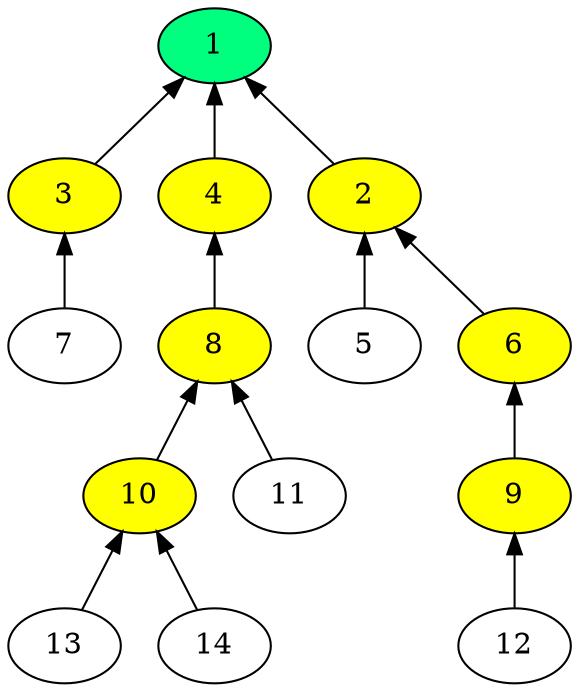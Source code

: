 digraph time_source_tree {
  rankdir="BT";
  "2" -> "1";
  "3" -> "1";
  "4" -> "1";
  "5" -> "2";
  "6" -> "2";
  "7" -> "3";
  "8" -> "4";
  "9" -> "6";
  "10" -> "8";
  "11" -> "8";
  "12" -> "9";
  "13" -> "10";
  "14" -> "10";
  "1" [fillcolor="yellow" style="filled"];
  "2" [fillcolor="yellow" style="filled"];
  "3" [fillcolor="yellow" style="filled"];
  "4" [fillcolor="yellow" style="filled"];
  "6" [fillcolor="yellow" style="filled"];
  "8" [fillcolor="yellow" style="filled"];
  "9" [fillcolor="yellow" style="filled"];
  "10" [fillcolor="yellow" style="filled"];
  "1" [rank="source" fillcolor="#00FF7F" style="filled"];
}
